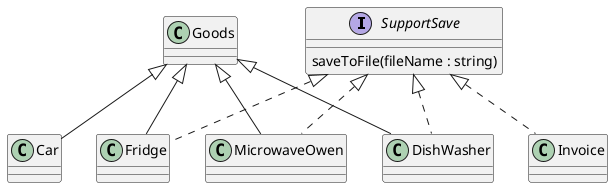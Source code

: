 @startuml
'https://plantuml.com/class-diagram

interface SupportSave{
  saveToFile(fileName : string)
}

class Fridge
class MicrowaveOwen
class DishWasher
class Car
class Invoice

class Goods

Goods <|-- Fridge
Goods <|-- MicrowaveOwen
Goods <|-- DishWasher
Goods <|-- Car

SupportSave <|.. Fridge
SupportSave <|.. MicrowaveOwen
SupportSave <|.. DishWasher
SupportSave <|.. Invoice

@enduml
